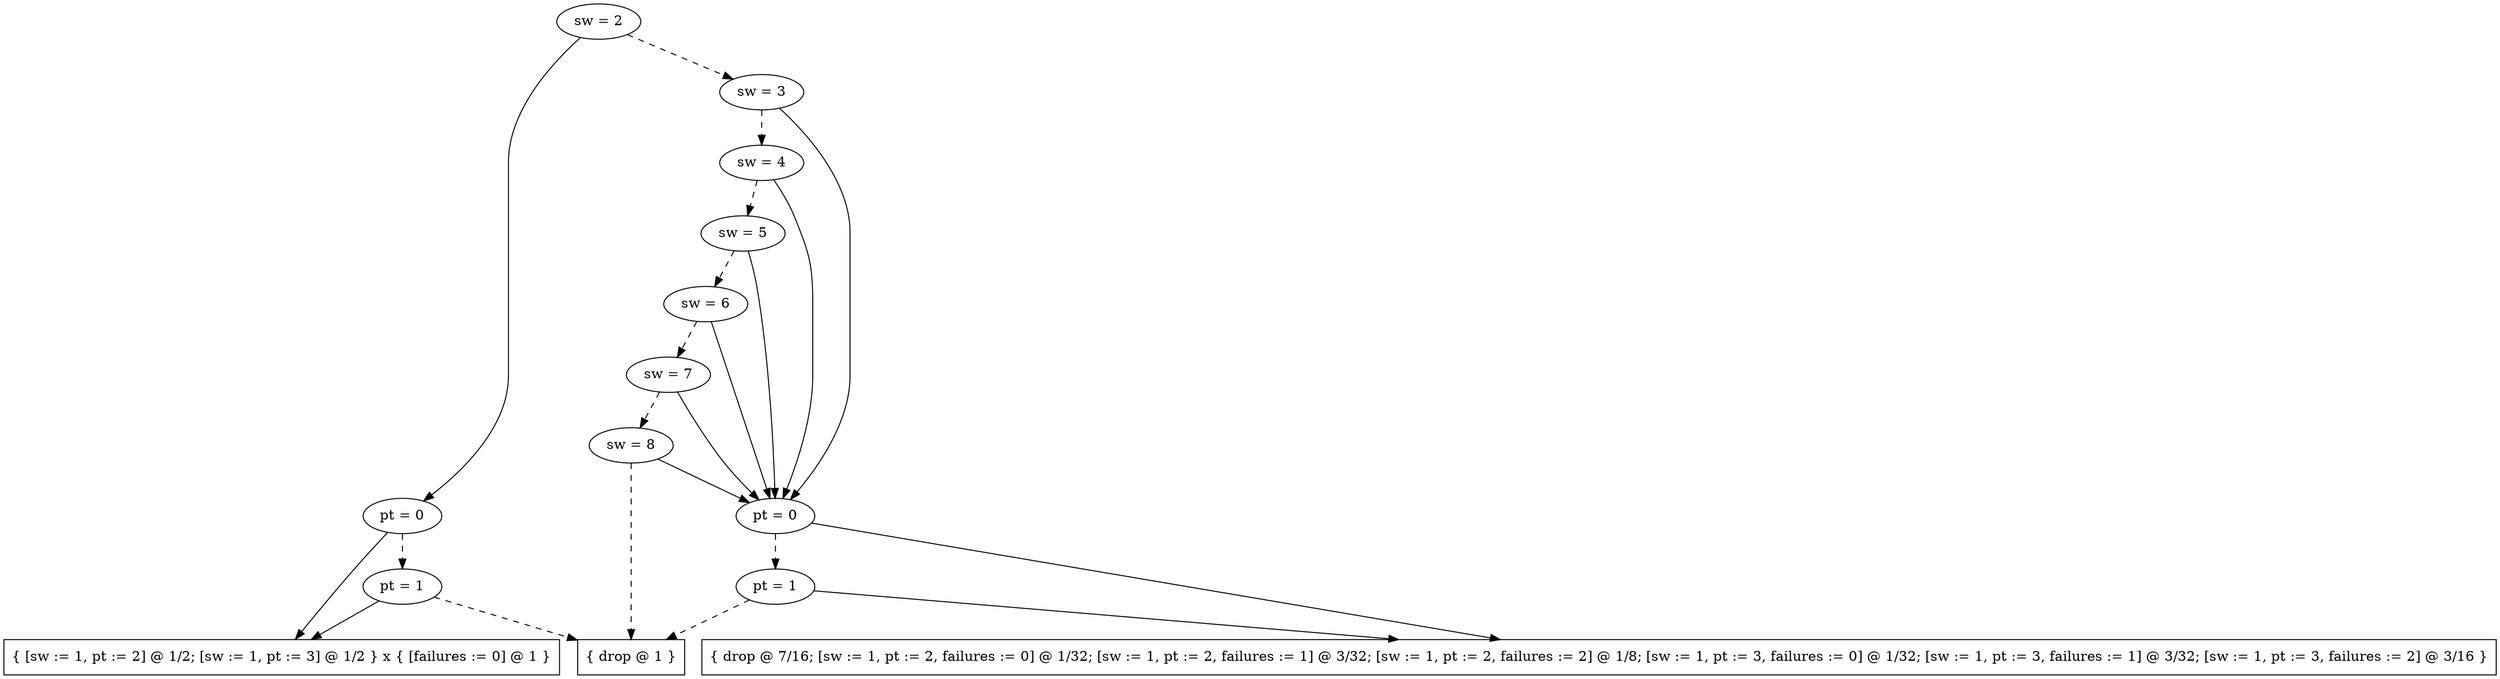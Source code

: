 digraph tdk {
1401 [label="sw = 2"];
1401 -> 1386;
1401 -> 1399 [style="dashed"];
1386 [label="pt = 0"];
1386 -> 1305;
1386 -> 1332 [style="dashed"];
1305 [shape=box label="{ [sw := 1, pt := 2] @ 1/2; [sw := 1, pt := 3] @ 1/2 } x { [failures := 0] @ 1 }"];
1332 [label="pt = 1"];
1332 -> 1305;
1332 -> 0 [style="dashed"];
0 [shape=box label="{ drop @ 1 }"];
1399 [label="sw = 3"];
1399 -> 1369;
1399 -> 1397 [style="dashed"];
1369 [label="pt = 0"];
1369 -> 1288;
1369 -> 1315 [style="dashed"];
1288 [shape=box label="{ drop @ 7/16; [sw := 1, pt := 2, failures := 0] @ 1/32; [sw := 1, pt := 2, failures := 1] @ 3/32; [sw := 1, pt := 2, failures := 2] @ 1/8; [sw := 1, pt := 3, failures := 0] @ 1/32; [sw := 1, pt := 3, failures := 1] @ 3/32; [sw := 1, pt := 3, failures := 2] @ 3/16 }"];
1315 [label="pt = 1"];
1315 -> 1288;
1315 -> 0 [style="dashed"];
1397 [label="sw = 4"];
1397 -> 1369;
1397 -> 1395 [style="dashed"];
1395 [label="sw = 5"];
1395 -> 1369;
1395 -> 1393 [style="dashed"];
1393 [label="sw = 6"];
1393 -> 1369;
1393 -> 1391 [style="dashed"];
1391 [label="sw = 7"];
1391 -> 1369;
1391 -> 1389 [style="dashed"];
1389 [label="sw = 8"];
1389 -> 1369;
1389 -> 0 [style="dashed"];
{rank=same; 1397 ;}
{rank=same; 1315 1332 ;}
{rank=same; 1395 ;}
{rank=same; 1399 ;}
{rank=same; 1401 ;}
{rank=same; 1391 ;}
{rank=same; 1389 ;}
{rank=same; 1393 ;}
{rank=same; 1386 1369 ;}
}
